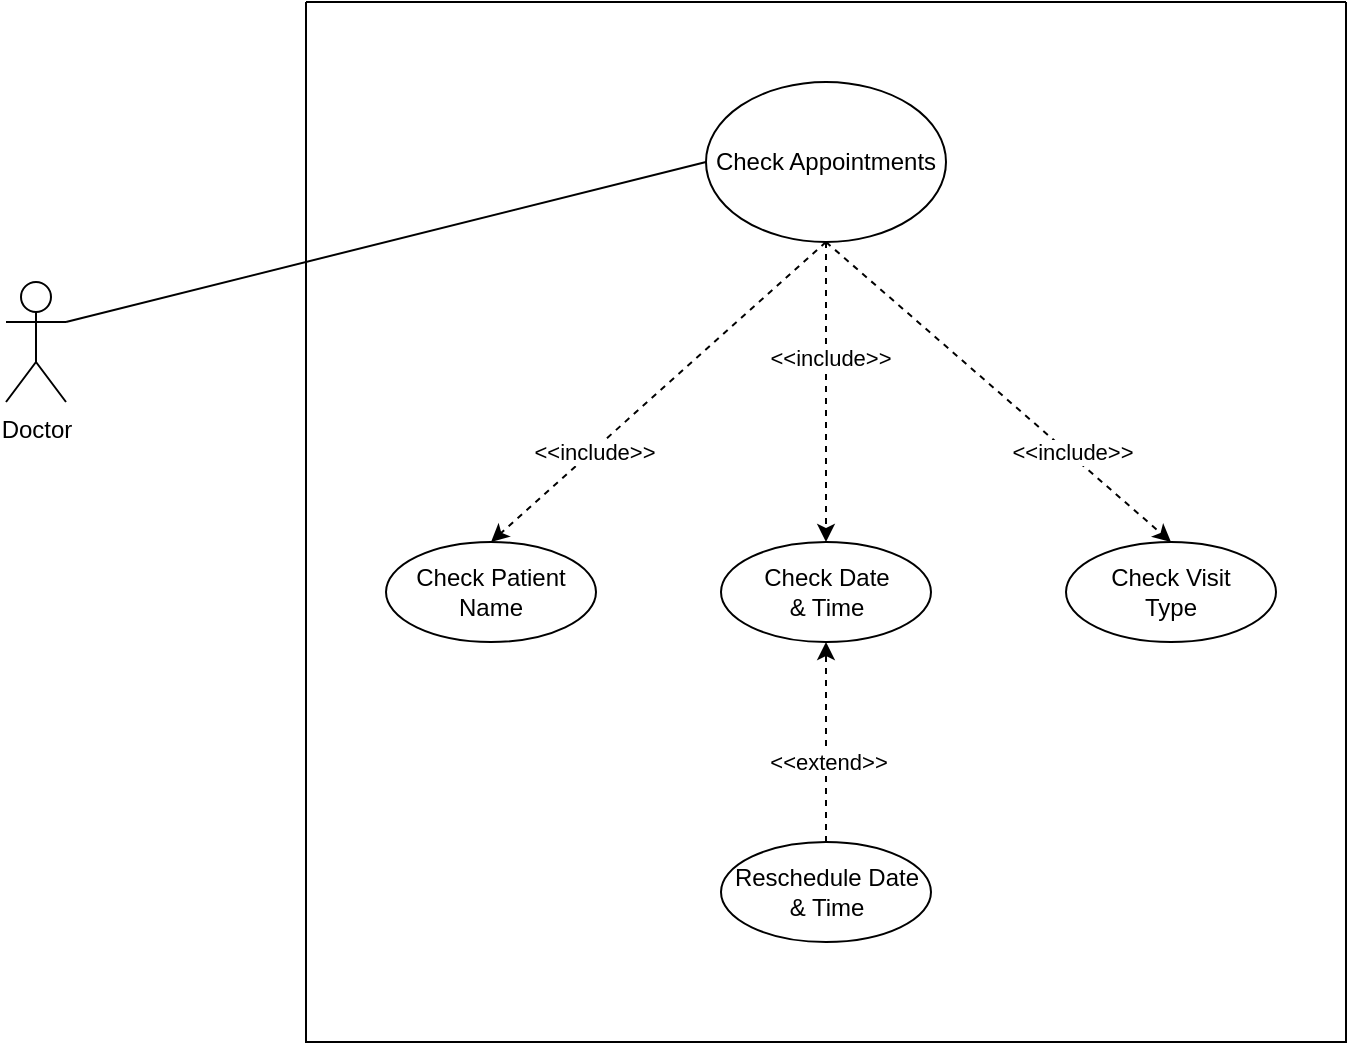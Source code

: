 <mxfile version="16.4.3" type="github">
  <diagram id="2OeCMw92XQ78I3OQIPXf" name="Page-1">
    <mxGraphModel dx="1422" dy="752" grid="1" gridSize="10" guides="1" tooltips="1" connect="1" arrows="1" fold="1" page="1" pageScale="1" pageWidth="850" pageHeight="1100" math="0" shadow="0">
      <root>
        <mxCell id="0" />
        <mxCell id="1" parent="0" />
        <mxCell id="WIig9ksnTW_awLQ5WitU-1" value="" style="swimlane;startSize=0;" vertex="1" parent="1">
          <mxGeometry x="200" y="80" width="520" height="520" as="geometry" />
        </mxCell>
        <mxCell id="WIig9ksnTW_awLQ5WitU-2" value="&lt;div&gt;Check Date&lt;/div&gt;&lt;div&gt;&amp;amp; Time&lt;br&gt;&lt;/div&gt;" style="ellipse;whiteSpace=wrap;html=1;" vertex="1" parent="WIig9ksnTW_awLQ5WitU-1">
          <mxGeometry x="207.5" y="270" width="105" height="50" as="geometry" />
        </mxCell>
        <mxCell id="WIig9ksnTW_awLQ5WitU-3" value="Check Patient Name" style="ellipse;whiteSpace=wrap;html=1;" vertex="1" parent="WIig9ksnTW_awLQ5WitU-1">
          <mxGeometry x="40" y="270" width="105" height="50" as="geometry" />
        </mxCell>
        <mxCell id="WIig9ksnTW_awLQ5WitU-4" value="&lt;div&gt;Check Visit &lt;br&gt;&lt;/div&gt;&lt;div&gt;Type&lt;/div&gt;" style="ellipse;whiteSpace=wrap;html=1;" vertex="1" parent="WIig9ksnTW_awLQ5WitU-1">
          <mxGeometry x="380" y="270" width="105" height="50" as="geometry" />
        </mxCell>
        <mxCell id="WIig9ksnTW_awLQ5WitU-5" value="Check Appointments" style="ellipse;whiteSpace=wrap;html=1;" vertex="1" parent="WIig9ksnTW_awLQ5WitU-1">
          <mxGeometry x="200" y="40" width="120" height="80" as="geometry" />
        </mxCell>
        <mxCell id="WIig9ksnTW_awLQ5WitU-6" value="" style="endArrow=classic;html=1;rounded=0;exitX=0.5;exitY=1;exitDx=0;exitDy=0;entryX=0.5;entryY=0;entryDx=0;entryDy=0;dashed=1;verticalAlign=bottom;startArrow=none;startFill=0;endFill=1;" edge="1" parent="WIig9ksnTW_awLQ5WitU-1" source="WIig9ksnTW_awLQ5WitU-5" target="WIig9ksnTW_awLQ5WitU-3">
          <mxGeometry width="50" height="50" relative="1" as="geometry">
            <mxPoint x="210" y="320" as="sourcePoint" />
            <mxPoint x="260" y="270" as="targetPoint" />
          </mxGeometry>
        </mxCell>
        <mxCell id="WIig9ksnTW_awLQ5WitU-7" value="&amp;lt;&amp;lt;include&amp;gt;&amp;gt;" style="edgeLabel;html=1;align=center;verticalAlign=middle;resizable=0;points=[];" vertex="1" connectable="0" parent="WIig9ksnTW_awLQ5WitU-6">
          <mxGeometry x="0.392" y="1" relative="1" as="geometry">
            <mxPoint as="offset" />
          </mxGeometry>
        </mxCell>
        <mxCell id="WIig9ksnTW_awLQ5WitU-8" value="" style="endArrow=classic;html=1;rounded=0;dashed=1;entryX=0.5;entryY=0;entryDx=0;entryDy=0;verticalAlign=bottom;startArrow=none;startFill=0;endFill=1;" edge="1" parent="WIig9ksnTW_awLQ5WitU-1" source="WIig9ksnTW_awLQ5WitU-5" target="WIig9ksnTW_awLQ5WitU-2">
          <mxGeometry width="50" height="50" relative="1" as="geometry">
            <mxPoint x="210" y="320" as="sourcePoint" />
            <mxPoint x="260" y="270" as="targetPoint" />
          </mxGeometry>
        </mxCell>
        <mxCell id="WIig9ksnTW_awLQ5WitU-9" value="&amp;lt;&amp;lt;include&amp;gt;&amp;gt;" style="edgeLabel;html=1;align=center;verticalAlign=middle;resizable=0;points=[];" vertex="1" connectable="0" parent="WIig9ksnTW_awLQ5WitU-8">
          <mxGeometry x="-0.236" y="2" relative="1" as="geometry">
            <mxPoint as="offset" />
          </mxGeometry>
        </mxCell>
        <mxCell id="WIig9ksnTW_awLQ5WitU-10" value="" style="endArrow=classic;html=1;rounded=0;dashed=1;exitX=0.5;exitY=1;exitDx=0;exitDy=0;entryX=0.5;entryY=0;entryDx=0;entryDy=0;verticalAlign=bottom;startArrow=none;startFill=0;endFill=1;" edge="1" parent="WIig9ksnTW_awLQ5WitU-1" source="WIig9ksnTW_awLQ5WitU-5" target="WIig9ksnTW_awLQ5WitU-4">
          <mxGeometry width="50" height="50" relative="1" as="geometry">
            <mxPoint x="210" y="320" as="sourcePoint" />
            <mxPoint x="260" y="270" as="targetPoint" />
          </mxGeometry>
        </mxCell>
        <mxCell id="WIig9ksnTW_awLQ5WitU-11" value="&amp;lt;&amp;lt;include&amp;gt;&amp;gt;" style="edgeLabel;html=1;align=center;verticalAlign=middle;resizable=0;points=[];" vertex="1" connectable="0" parent="WIig9ksnTW_awLQ5WitU-10">
          <mxGeometry x="0.411" y="1" relative="1" as="geometry">
            <mxPoint as="offset" />
          </mxGeometry>
        </mxCell>
        <mxCell id="WIig9ksnTW_awLQ5WitU-18" value="&lt;div&gt;Reschedule Date&lt;/div&gt;&lt;div&gt;&amp;amp; Time&lt;br&gt;&lt;/div&gt;" style="ellipse;whiteSpace=wrap;html=1;" vertex="1" parent="WIig9ksnTW_awLQ5WitU-1">
          <mxGeometry x="207.5" y="420" width="105" height="50" as="geometry" />
        </mxCell>
        <mxCell id="WIig9ksnTW_awLQ5WitU-19" value="" style="endArrow=classic;html=1;rounded=0;exitX=0.5;exitY=0;exitDx=0;exitDy=0;dashed=1;" edge="1" parent="WIig9ksnTW_awLQ5WitU-1" source="WIig9ksnTW_awLQ5WitU-18" target="WIig9ksnTW_awLQ5WitU-2">
          <mxGeometry width="50" height="50" relative="1" as="geometry">
            <mxPoint x="200" y="330" as="sourcePoint" />
            <mxPoint x="250" y="280" as="targetPoint" />
          </mxGeometry>
        </mxCell>
        <mxCell id="WIig9ksnTW_awLQ5WitU-20" value="&amp;lt;&amp;lt;extend&amp;gt;&amp;gt;" style="edgeLabel;html=1;align=center;verticalAlign=middle;resizable=0;points=[];" vertex="1" connectable="0" parent="WIig9ksnTW_awLQ5WitU-19">
          <mxGeometry x="-0.2" relative="1" as="geometry">
            <mxPoint x="1" as="offset" />
          </mxGeometry>
        </mxCell>
        <mxCell id="WIig9ksnTW_awLQ5WitU-15" value="Doctor" style="shape=umlActor;verticalLabelPosition=bottom;verticalAlign=top;html=1;outlineConnect=0;" vertex="1" parent="1">
          <mxGeometry x="50" y="220" width="30" height="60" as="geometry" />
        </mxCell>
        <mxCell id="WIig9ksnTW_awLQ5WitU-16" value="" style="endArrow=none;html=1;rounded=0;entryX=0;entryY=0.5;entryDx=0;entryDy=0;exitX=1;exitY=0.333;exitDx=0;exitDy=0;exitPerimeter=0;" edge="1" parent="1" source="WIig9ksnTW_awLQ5WitU-15" target="WIig9ksnTW_awLQ5WitU-5">
          <mxGeometry width="50" height="50" relative="1" as="geometry">
            <mxPoint x="410" y="400" as="sourcePoint" />
            <mxPoint x="460" y="350" as="targetPoint" />
          </mxGeometry>
        </mxCell>
      </root>
    </mxGraphModel>
  </diagram>
</mxfile>
